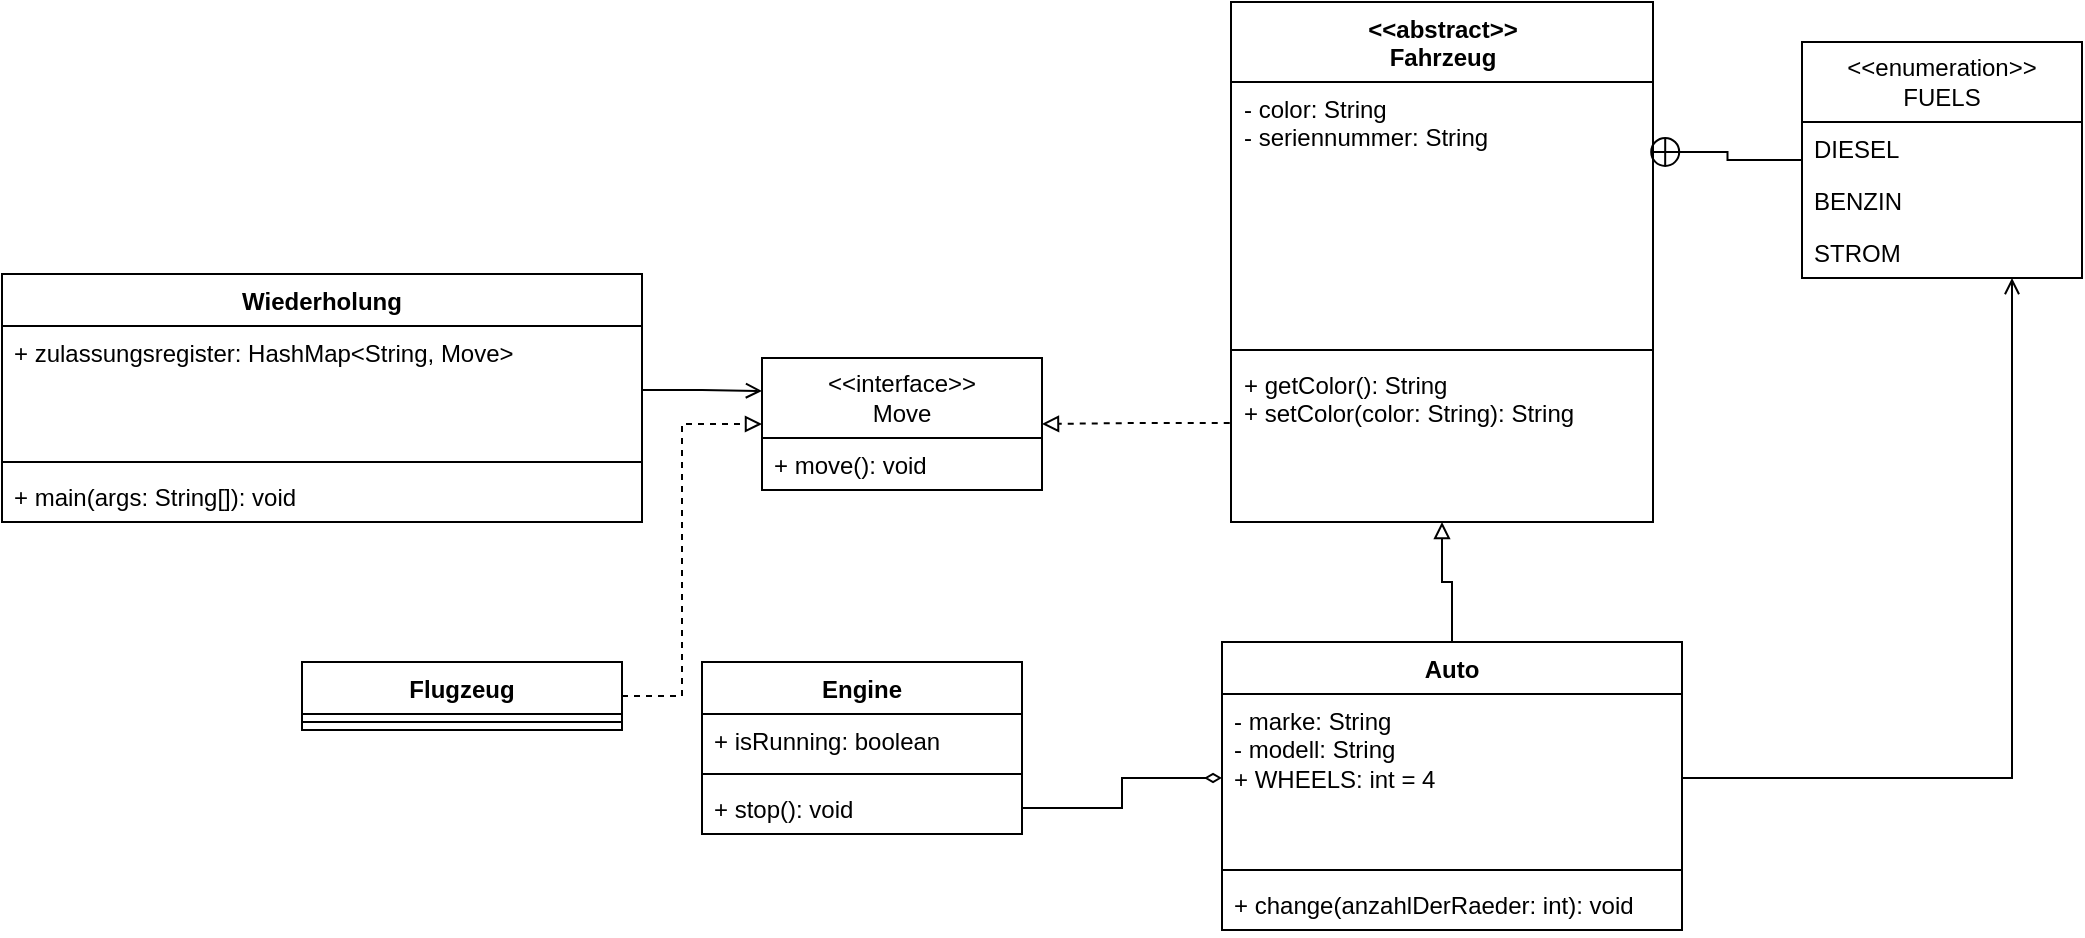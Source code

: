 <mxfile version="20.5.3" type="embed"><diagram id="C5RBs43oDa-KdzZeNtuy" name="Page-1"><mxGraphModel dx="1682" dy="442" grid="1" gridSize="10" guides="1" tooltips="1" connect="1" arrows="1" fold="1" page="1" pageScale="1" pageWidth="827" pageHeight="1169" math="0" shadow="0"><root><mxCell id="WIyWlLk6GJQsqaUBKTNV-0"/><mxCell id="WIyWlLk6GJQsqaUBKTNV-1" parent="WIyWlLk6GJQsqaUBKTNV-0"/><mxCell id="cI8XqEShg8wb1KHam_bV-47" style="edgeStyle=orthogonalEdgeStyle;rounded=0;orthogonalLoop=1;jettySize=auto;html=1;endArrow=block;endFill=0;dashed=1;exitX=-0.003;exitY=0.396;exitDx=0;exitDy=0;exitPerimeter=0;" parent="WIyWlLk6GJQsqaUBKTNV-1" source="cI8XqEShg8wb1KHam_bV-7" target="cI8XqEShg8wb1KHam_bV-43" edge="1"><mxGeometry relative="1" as="geometry"/></mxCell><mxCell id="cI8XqEShg8wb1KHam_bV-4" value="&lt;div&gt;&amp;lt;&amp;lt;abstract&amp;gt;&amp;gt;&lt;br&gt;&lt;/div&gt;&lt;div&gt;Fahrzeug&lt;/div&gt;" style="swimlane;fontStyle=1;align=center;verticalAlign=top;childLayout=stackLayout;horizontal=1;startSize=40;horizontalStack=0;resizeParent=1;resizeParentMax=0;resizeLast=0;collapsible=1;marginBottom=0;whiteSpace=wrap;html=1;" parent="WIyWlLk6GJQsqaUBKTNV-1" vertex="1"><mxGeometry x="294.5" y="390" width="211" height="260" as="geometry"><mxRectangle x="329" y="360" width="120" height="40" as="alternateBounds"/></mxGeometry></mxCell><mxCell id="cI8XqEShg8wb1KHam_bV-5" value="&lt;div&gt;- color: String&lt;/div&gt;- seriennummer: String" style="text;strokeColor=none;fillColor=none;align=left;verticalAlign=top;spacingLeft=4;spacingRight=4;overflow=hidden;rotatable=0;points=[[0,0.5],[1,0.5]];portConstraint=eastwest;whiteSpace=wrap;html=1;" parent="cI8XqEShg8wb1KHam_bV-4" vertex="1"><mxGeometry y="40" width="211" height="130" as="geometry"/></mxCell><mxCell id="cI8XqEShg8wb1KHam_bV-6" value="" style="line;strokeWidth=1;fillColor=none;align=left;verticalAlign=middle;spacingTop=-1;spacingLeft=3;spacingRight=3;rotatable=0;labelPosition=right;points=[];portConstraint=eastwest;strokeColor=inherit;" parent="cI8XqEShg8wb1KHam_bV-4" vertex="1"><mxGeometry y="170" width="211" height="8" as="geometry"/></mxCell><mxCell id="cI8XqEShg8wb1KHam_bV-7" value="&lt;div&gt;+ getColor(): String&lt;/div&gt;&lt;div&gt;+ setColor(color: String): String&lt;br&gt;&lt;/div&gt;" style="text;strokeColor=none;fillColor=none;align=left;verticalAlign=top;spacingLeft=4;spacingRight=4;overflow=hidden;rotatable=0;points=[[0,0.5],[1,0.5]];portConstraint=eastwest;whiteSpace=wrap;html=1;" parent="cI8XqEShg8wb1KHam_bV-4" vertex="1"><mxGeometry y="178" width="211" height="82" as="geometry"/></mxCell><mxCell id="cI8XqEShg8wb1KHam_bV-13" value="&lt;div&gt;&amp;lt;&amp;lt;enumeration&amp;gt;&amp;gt;&lt;/div&gt;&lt;div&gt;FUELS&lt;br&gt;&lt;/div&gt;" style="swimlane;fontStyle=0;childLayout=stackLayout;horizontal=1;startSize=40;fillColor=none;horizontalStack=0;resizeParent=1;resizeParentMax=0;resizeLast=0;collapsible=1;marginBottom=0;whiteSpace=wrap;html=1;" parent="WIyWlLk6GJQsqaUBKTNV-1" vertex="1"><mxGeometry x="580" y="410" width="140" height="118" as="geometry"/></mxCell><mxCell id="cI8XqEShg8wb1KHam_bV-14" value="DIESEL" style="text;strokeColor=none;fillColor=none;align=left;verticalAlign=top;spacingLeft=4;spacingRight=4;overflow=hidden;rotatable=0;points=[[0,0.5],[1,0.5]];portConstraint=eastwest;whiteSpace=wrap;html=1;" parent="cI8XqEShg8wb1KHam_bV-13" vertex="1"><mxGeometry y="40" width="140" height="26" as="geometry"/></mxCell><mxCell id="cI8XqEShg8wb1KHam_bV-15" value="BENZIN" style="text;strokeColor=none;fillColor=none;align=left;verticalAlign=top;spacingLeft=4;spacingRight=4;overflow=hidden;rotatable=0;points=[[0,0.5],[1,0.5]];portConstraint=eastwest;whiteSpace=wrap;html=1;" parent="cI8XqEShg8wb1KHam_bV-13" vertex="1"><mxGeometry y="66" width="140" height="26" as="geometry"/></mxCell><mxCell id="cI8XqEShg8wb1KHam_bV-16" value="STROM" style="text;strokeColor=none;fillColor=none;align=left;verticalAlign=top;spacingLeft=4;spacingRight=4;overflow=hidden;rotatable=0;points=[[0,0.5],[1,0.5]];portConstraint=eastwest;whiteSpace=wrap;html=1;" parent="cI8XqEShg8wb1KHam_bV-13" vertex="1"><mxGeometry y="92" width="140" height="26" as="geometry"/></mxCell><mxCell id="cI8XqEShg8wb1KHam_bV-34" style="edgeStyle=orthogonalEdgeStyle;rounded=0;orthogonalLoop=1;jettySize=auto;html=1;endArrow=block;endFill=0;" parent="WIyWlLk6GJQsqaUBKTNV-1" source="cI8XqEShg8wb1KHam_bV-18" target="cI8XqEShg8wb1KHam_bV-4" edge="1"><mxGeometry relative="1" as="geometry"/></mxCell><mxCell id="cI8XqEShg8wb1KHam_bV-18" value="Auto" style="swimlane;fontStyle=1;align=center;verticalAlign=top;childLayout=stackLayout;horizontal=1;startSize=26;horizontalStack=0;resizeParent=1;resizeParentMax=0;resizeLast=0;collapsible=1;marginBottom=0;whiteSpace=wrap;html=1;" parent="WIyWlLk6GJQsqaUBKTNV-1" vertex="1"><mxGeometry x="290" y="710" width="230" height="144" as="geometry"/></mxCell><mxCell id="cI8XqEShg8wb1KHam_bV-19" value="&lt;div&gt;- marke: String&lt;/div&gt;&lt;div&gt;- modell: String&lt;/div&gt;&lt;div&gt;+ WHEELS: int = 4&lt;br&gt;&lt;/div&gt;" style="text;strokeColor=none;fillColor=none;align=left;verticalAlign=top;spacingLeft=4;spacingRight=4;overflow=hidden;rotatable=0;points=[[0,0.5],[1,0.5]];portConstraint=eastwest;whiteSpace=wrap;html=1;" parent="cI8XqEShg8wb1KHam_bV-18" vertex="1"><mxGeometry y="26" width="230" height="84" as="geometry"/></mxCell><mxCell id="cI8XqEShg8wb1KHam_bV-20" value="" style="line;strokeWidth=1;fillColor=none;align=left;verticalAlign=middle;spacingTop=-1;spacingLeft=3;spacingRight=3;rotatable=0;labelPosition=right;points=[];portConstraint=eastwest;strokeColor=inherit;" parent="cI8XqEShg8wb1KHam_bV-18" vertex="1"><mxGeometry y="110" width="230" height="8" as="geometry"/></mxCell><mxCell id="cI8XqEShg8wb1KHam_bV-21" value="+ change(anzahlDerRaeder: int): void" style="text;strokeColor=none;fillColor=none;align=left;verticalAlign=top;spacingLeft=4;spacingRight=4;overflow=hidden;rotatable=0;points=[[0,0.5],[1,0.5]];portConstraint=eastwest;whiteSpace=wrap;html=1;" parent="cI8XqEShg8wb1KHam_bV-18" vertex="1"><mxGeometry y="118" width="230" height="26" as="geometry"/></mxCell><mxCell id="cI8XqEShg8wb1KHam_bV-24" style="edgeStyle=orthogonalEdgeStyle;rounded=0;orthogonalLoop=1;jettySize=auto;html=1;entryX=0.991;entryY=0.269;entryDx=0;entryDy=0;entryPerimeter=0;endArrow=circlePlus;endFill=0;" parent="WIyWlLk6GJQsqaUBKTNV-1" source="cI8XqEShg8wb1KHam_bV-13" target="cI8XqEShg8wb1KHam_bV-5" edge="1"><mxGeometry relative="1" as="geometry"/></mxCell><mxCell id="cI8XqEShg8wb1KHam_bV-26" style="edgeStyle=orthogonalEdgeStyle;rounded=0;orthogonalLoop=1;jettySize=auto;html=1;entryX=0.75;entryY=1;entryDx=0;entryDy=0;endArrow=open;endFill=0;" parent="WIyWlLk6GJQsqaUBKTNV-1" source="cI8XqEShg8wb1KHam_bV-19" target="cI8XqEShg8wb1KHam_bV-13" edge="1"><mxGeometry relative="1" as="geometry"/></mxCell><mxCell id="cI8XqEShg8wb1KHam_bV-27" value="Engine" style="swimlane;fontStyle=1;align=center;verticalAlign=top;childLayout=stackLayout;horizontal=1;startSize=26;horizontalStack=0;resizeParent=1;resizeParentMax=0;resizeLast=0;collapsible=1;marginBottom=0;whiteSpace=wrap;html=1;" parent="WIyWlLk6GJQsqaUBKTNV-1" vertex="1"><mxGeometry x="30" y="720" width="160" height="86" as="geometry"/></mxCell><mxCell id="cI8XqEShg8wb1KHam_bV-28" value="+ isRunning: boolean" style="text;strokeColor=none;fillColor=none;align=left;verticalAlign=top;spacingLeft=4;spacingRight=4;overflow=hidden;rotatable=0;points=[[0,0.5],[1,0.5]];portConstraint=eastwest;whiteSpace=wrap;html=1;" parent="cI8XqEShg8wb1KHam_bV-27" vertex="1"><mxGeometry y="26" width="160" height="26" as="geometry"/></mxCell><mxCell id="cI8XqEShg8wb1KHam_bV-29" value="" style="line;strokeWidth=1;fillColor=none;align=left;verticalAlign=middle;spacingTop=-1;spacingLeft=3;spacingRight=3;rotatable=0;labelPosition=right;points=[];portConstraint=eastwest;strokeColor=inherit;" parent="cI8XqEShg8wb1KHam_bV-27" vertex="1"><mxGeometry y="52" width="160" height="8" as="geometry"/></mxCell><mxCell id="cI8XqEShg8wb1KHam_bV-30" value="+ stop(): void" style="text;strokeColor=none;fillColor=none;align=left;verticalAlign=top;spacingLeft=4;spacingRight=4;overflow=hidden;rotatable=0;points=[[0,0.5],[1,0.5]];portConstraint=eastwest;whiteSpace=wrap;html=1;" parent="cI8XqEShg8wb1KHam_bV-27" vertex="1"><mxGeometry y="60" width="160" height="26" as="geometry"/></mxCell><mxCell id="cI8XqEShg8wb1KHam_bV-33" style="edgeStyle=orthogonalEdgeStyle;rounded=0;orthogonalLoop=1;jettySize=auto;html=1;entryX=0;entryY=0.5;entryDx=0;entryDy=0;endArrow=diamondThin;endFill=0;startSize=11;" parent="WIyWlLk6GJQsqaUBKTNV-1" source="cI8XqEShg8wb1KHam_bV-30" target="cI8XqEShg8wb1KHam_bV-19" edge="1"><mxGeometry relative="1" as="geometry"/></mxCell><mxCell id="cI8XqEShg8wb1KHam_bV-43" value="&lt;div&gt;&amp;lt;&amp;lt;interface&amp;gt;&amp;gt;&lt;/div&gt;&lt;div&gt;Move&lt;br&gt;&lt;/div&gt;" style="swimlane;fontStyle=0;childLayout=stackLayout;horizontal=1;startSize=40;fillColor=none;horizontalStack=0;resizeParent=1;resizeParentMax=0;resizeLast=0;collapsible=1;marginBottom=0;whiteSpace=wrap;html=1;" parent="WIyWlLk6GJQsqaUBKTNV-1" vertex="1"><mxGeometry x="60" y="568" width="140" height="66" as="geometry"/></mxCell><mxCell id="cI8XqEShg8wb1KHam_bV-44" value="+ move(): void" style="text;strokeColor=none;fillColor=none;align=left;verticalAlign=top;spacingLeft=4;spacingRight=4;overflow=hidden;rotatable=0;points=[[0,0.5],[1,0.5]];portConstraint=eastwest;whiteSpace=wrap;html=1;" parent="cI8XqEShg8wb1KHam_bV-43" vertex="1"><mxGeometry y="40" width="140" height="26" as="geometry"/></mxCell><mxCell id="cI8XqEShg8wb1KHam_bV-48" value="Wiederholung" style="swimlane;fontStyle=1;align=center;verticalAlign=top;childLayout=stackLayout;horizontal=1;startSize=26;horizontalStack=0;resizeParent=1;resizeParentMax=0;resizeLast=0;collapsible=1;marginBottom=0;whiteSpace=wrap;html=1;" parent="WIyWlLk6GJQsqaUBKTNV-1" vertex="1"><mxGeometry x="-320" y="526" width="320" height="124" as="geometry"/></mxCell><mxCell id="cI8XqEShg8wb1KHam_bV-49" value="+ zulassungsregister: HashMap&amp;lt;String, Move&amp;gt;" style="text;strokeColor=none;fillColor=none;align=left;verticalAlign=top;spacingLeft=4;spacingRight=4;overflow=hidden;rotatable=0;points=[[0,0.5],[1,0.5]];portConstraint=eastwest;whiteSpace=wrap;html=1;" parent="cI8XqEShg8wb1KHam_bV-48" vertex="1"><mxGeometry y="26" width="320" height="64" as="geometry"/></mxCell><mxCell id="cI8XqEShg8wb1KHam_bV-50" value="" style="line;strokeWidth=1;fillColor=none;align=left;verticalAlign=middle;spacingTop=-1;spacingLeft=3;spacingRight=3;rotatable=0;labelPosition=right;points=[];portConstraint=eastwest;strokeColor=inherit;" parent="cI8XqEShg8wb1KHam_bV-48" vertex="1"><mxGeometry y="90" width="320" height="8" as="geometry"/></mxCell><mxCell id="cI8XqEShg8wb1KHam_bV-51" value="+ main(args: String[]): void" style="text;strokeColor=none;fillColor=none;align=left;verticalAlign=top;spacingLeft=4;spacingRight=4;overflow=hidden;rotatable=0;points=[[0,0.5],[1,0.5]];portConstraint=eastwest;whiteSpace=wrap;html=1;" parent="cI8XqEShg8wb1KHam_bV-48" vertex="1"><mxGeometry y="98" width="320" height="26" as="geometry"/></mxCell><mxCell id="cI8XqEShg8wb1KHam_bV-52" style="edgeStyle=orthogonalEdgeStyle;rounded=0;orthogonalLoop=1;jettySize=auto;html=1;exitX=1;exitY=0.5;exitDx=0;exitDy=0;entryX=0;entryY=0.25;entryDx=0;entryDy=0;endArrow=open;endFill=0;" parent="WIyWlLk6GJQsqaUBKTNV-1" source="cI8XqEShg8wb1KHam_bV-49" target="cI8XqEShg8wb1KHam_bV-43" edge="1"><mxGeometry relative="1" as="geometry"/></mxCell><mxCell id="cI8XqEShg8wb1KHam_bV-57" style="edgeStyle=orthogonalEdgeStyle;rounded=0;orthogonalLoop=1;jettySize=auto;html=1;endArrow=block;endFill=0;dashed=1;" parent="WIyWlLk6GJQsqaUBKTNV-1" source="cI8XqEShg8wb1KHam_bV-53" target="cI8XqEShg8wb1KHam_bV-43" edge="1"><mxGeometry relative="1" as="geometry"><Array as="points"><mxPoint x="20" y="737"/><mxPoint x="20" y="601"/></Array></mxGeometry></mxCell><mxCell id="cI8XqEShg8wb1KHam_bV-53" value="Flugzeug" style="swimlane;fontStyle=1;align=center;verticalAlign=top;childLayout=stackLayout;horizontal=1;startSize=26;horizontalStack=0;resizeParent=1;resizeParentMax=0;resizeLast=0;collapsible=1;marginBottom=0;whiteSpace=wrap;html=1;" parent="WIyWlLk6GJQsqaUBKTNV-1" vertex="1"><mxGeometry x="-170" y="720" width="160" height="34" as="geometry"/></mxCell><mxCell id="cI8XqEShg8wb1KHam_bV-55" value="" style="line;strokeWidth=1;fillColor=none;align=left;verticalAlign=middle;spacingTop=-1;spacingLeft=3;spacingRight=3;rotatable=0;labelPosition=right;points=[];portConstraint=eastwest;strokeColor=inherit;" parent="cI8XqEShg8wb1KHam_bV-53" vertex="1"><mxGeometry y="26" width="160" height="8" as="geometry"/></mxCell></root></mxGraphModel></diagram></mxfile>